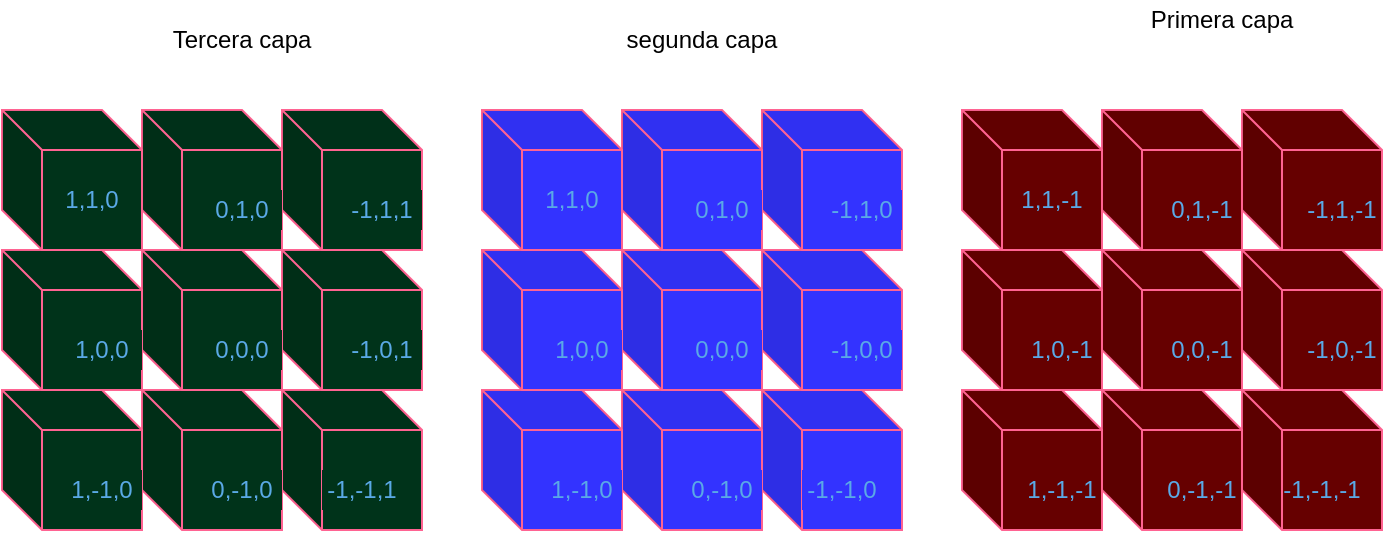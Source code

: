 <mxfile>
    <diagram id="t8sfBqM9Hvnv5O_cRyFL" name="Page-1">
        <mxGraphModel dx="813" dy="477" grid="1" gridSize="10" guides="1" tooltips="1" connect="1" arrows="1" fold="1" page="1" pageScale="1" pageWidth="850" pageHeight="1100" math="0" shadow="0">
            <root>
                <mxCell id="0"/>
                <mxCell id="1" parent="0"/>
                <mxCell id="2" value="" style="shape=cube;whiteSpace=wrap;html=1;boundedLbl=1;backgroundOutline=1;darkOpacity=0.05;darkOpacity2=0.1;rounded=0;sketch=0;strokeColor=#FF6392;fillColor=#660000;fontColor=#5AA9E6;" parent="1" vertex="1">
                    <mxGeometry x="750" y="335" width="70" height="70" as="geometry"/>
                </mxCell>
                <mxCell id="3" value="" style="shape=cube;whiteSpace=wrap;html=1;boundedLbl=1;backgroundOutline=1;darkOpacity=0.05;darkOpacity2=0.1;rounded=0;sketch=0;strokeColor=#FF6392;fillColor=#660000;fontColor=#5AA9E6;" parent="1" vertex="1">
                    <mxGeometry x="680" y="335" width="70" height="70" as="geometry"/>
                </mxCell>
                <mxCell id="4" value="" style="shape=cube;whiteSpace=wrap;html=1;boundedLbl=1;backgroundOutline=1;darkOpacity=0.05;darkOpacity2=0.1;rounded=0;sketch=0;strokeColor=#FF6392;fillColor=#660000;fontColor=#5AA9E6;" parent="1" vertex="1">
                    <mxGeometry x="610" y="335" width="70" height="70" as="geometry"/>
                </mxCell>
                <mxCell id="5" value="" style="shape=cube;whiteSpace=wrap;html=1;boundedLbl=1;backgroundOutline=1;darkOpacity=0.05;darkOpacity2=0.1;rounded=0;sketch=0;strokeColor=#FF6392;fillColor=#660000;fontColor=#5AA9E6;" parent="1" vertex="1">
                    <mxGeometry x="750" y="265" width="70" height="70" as="geometry"/>
                </mxCell>
                <mxCell id="7" value="" style="shape=cube;whiteSpace=wrap;html=1;boundedLbl=1;backgroundOutline=1;darkOpacity=0.05;darkOpacity2=0.1;rounded=0;sketch=0;strokeColor=#FF6392;fillColor=#660000;fontColor=#5AA9E6;" parent="1" vertex="1">
                    <mxGeometry x="680" y="265" width="70" height="70" as="geometry"/>
                </mxCell>
                <mxCell id="8" value="" style="shape=cube;whiteSpace=wrap;html=1;boundedLbl=1;backgroundOutline=1;darkOpacity=0.05;darkOpacity2=0.1;rounded=0;sketch=0;strokeColor=#FF6392;fillColor=#660000;fontColor=#5AA9E6;" parent="1" vertex="1">
                    <mxGeometry x="610" y="265" width="70" height="70" as="geometry"/>
                </mxCell>
                <mxCell id="9" value="-1,-1,-1" style="text;html=1;strokeColor=none;fillColor=none;align=center;verticalAlign=middle;whiteSpace=wrap;rounded=0;sketch=0;fontColor=#5AA9E6;" parent="1" vertex="1">
                    <mxGeometry x="770" y="375" width="40" height="20" as="geometry"/>
                </mxCell>
                <mxCell id="10" value="0,-1,-1" style="text;html=1;strokeColor=none;fillColor=none;align=center;verticalAlign=middle;whiteSpace=wrap;rounded=0;sketch=0;fontColor=#5AA9E6;" parent="1" vertex="1">
                    <mxGeometry x="710" y="375" width="40" height="20" as="geometry"/>
                </mxCell>
                <mxCell id="11" value="1,-1,-1" style="text;html=1;strokeColor=none;fillColor=none;align=center;verticalAlign=middle;whiteSpace=wrap;rounded=0;sketch=0;fontColor=#5AA9E6;" parent="1" vertex="1">
                    <mxGeometry x="640" y="375" width="40" height="20" as="geometry"/>
                </mxCell>
                <mxCell id="12" value="-1,0,-1" style="text;html=1;strokeColor=none;fillColor=none;align=center;verticalAlign=middle;whiteSpace=wrap;rounded=0;sketch=0;fontColor=#5AA9E6;" parent="1" vertex="1">
                    <mxGeometry x="780" y="305" width="40" height="20" as="geometry"/>
                </mxCell>
                <mxCell id="13" value="0,0,-1" style="text;html=1;strokeColor=none;fillColor=none;align=center;verticalAlign=middle;whiteSpace=wrap;rounded=0;sketch=0;fontColor=#5AA9E6;" parent="1" vertex="1">
                    <mxGeometry x="710" y="305" width="40" height="20" as="geometry"/>
                </mxCell>
                <mxCell id="14" value="1,0,-1" style="text;html=1;strokeColor=none;fillColor=none;align=center;verticalAlign=middle;whiteSpace=wrap;rounded=0;sketch=0;fontColor=#5AA9E6;" parent="1" vertex="1">
                    <mxGeometry x="640" y="305" width="40" height="20" as="geometry"/>
                </mxCell>
                <mxCell id="15" value="" style="shape=cube;whiteSpace=wrap;html=1;boundedLbl=1;backgroundOutline=1;darkOpacity=0.05;darkOpacity2=0.1;rounded=0;sketch=0;strokeColor=#FF6392;fillColor=#660000;fontColor=#5AA9E6;" parent="1" vertex="1">
                    <mxGeometry x="750" y="195" width="70" height="70" as="geometry"/>
                </mxCell>
                <mxCell id="16" value="" style="shape=cube;whiteSpace=wrap;html=1;boundedLbl=1;backgroundOutline=1;darkOpacity=0.05;darkOpacity2=0.1;rounded=0;sketch=0;strokeColor=#FF6392;fillColor=#660000;fontColor=#5AA9E6;" parent="1" vertex="1">
                    <mxGeometry x="680" y="195" width="70" height="70" as="geometry"/>
                </mxCell>
                <mxCell id="17" value="1,1,-1" style="shape=cube;whiteSpace=wrap;html=1;boundedLbl=1;backgroundOutline=1;darkOpacity=0.05;darkOpacity2=0.1;rounded=0;sketch=0;strokeColor=#FF6392;fillColor=#660000;fontColor=#5AA9E6;" parent="1" vertex="1">
                    <mxGeometry x="610" y="195" width="70" height="70" as="geometry"/>
                </mxCell>
                <mxCell id="18" value="-1,1,-1" style="text;html=1;strokeColor=none;fillColor=none;align=center;verticalAlign=middle;whiteSpace=wrap;rounded=0;sketch=0;fontColor=#5AA9E6;" parent="1" vertex="1">
                    <mxGeometry x="780" y="235" width="40" height="20" as="geometry"/>
                </mxCell>
                <mxCell id="19" value="0,1,-1" style="text;html=1;strokeColor=none;fillColor=none;align=center;verticalAlign=middle;whiteSpace=wrap;rounded=0;sketch=0;fontColor=#5AA9E6;" parent="1" vertex="1">
                    <mxGeometry x="710" y="235" width="40" height="20" as="geometry"/>
                </mxCell>
                <mxCell id="54" value="" style="shape=cube;whiteSpace=wrap;html=1;boundedLbl=1;backgroundOutline=1;darkOpacity=0.05;darkOpacity2=0.1;rounded=0;sketch=0;strokeColor=#FF6392;fillColor=#3333FF;fontColor=#5AA9E6;" parent="1" vertex="1">
                    <mxGeometry x="510" y="335" width="70" height="70" as="geometry"/>
                </mxCell>
                <mxCell id="55" value="" style="shape=cube;whiteSpace=wrap;html=1;boundedLbl=1;backgroundOutline=1;darkOpacity=0.05;darkOpacity2=0.1;rounded=0;sketch=0;strokeColor=#FF6392;fillColor=#3333FF;fontColor=#5AA9E6;" parent="1" vertex="1">
                    <mxGeometry x="440" y="335" width="70" height="70" as="geometry"/>
                </mxCell>
                <mxCell id="56" value="" style="shape=cube;whiteSpace=wrap;html=1;boundedLbl=1;backgroundOutline=1;darkOpacity=0.05;darkOpacity2=0.1;rounded=0;sketch=0;strokeColor=#FF6392;fillColor=#3333FF;fontColor=#5AA9E6;" parent="1" vertex="1">
                    <mxGeometry x="370" y="335" width="70" height="70" as="geometry"/>
                </mxCell>
                <mxCell id="57" value="" style="shape=cube;whiteSpace=wrap;html=1;boundedLbl=1;backgroundOutline=1;darkOpacity=0.05;darkOpacity2=0.1;rounded=0;sketch=0;strokeColor=#FF6392;fillColor=#3333FF;fontColor=#5AA9E6;" parent="1" vertex="1">
                    <mxGeometry x="510" y="265" width="70" height="70" as="geometry"/>
                </mxCell>
                <mxCell id="58" value="" style="shape=cube;whiteSpace=wrap;html=1;boundedLbl=1;backgroundOutline=1;darkOpacity=0.05;darkOpacity2=0.1;rounded=0;sketch=0;strokeColor=#FF6392;fillColor=#3333FF;fontColor=#5AA9E6;" parent="1" vertex="1">
                    <mxGeometry x="440" y="265" width="70" height="70" as="geometry"/>
                </mxCell>
                <mxCell id="59" value="" style="shape=cube;whiteSpace=wrap;html=1;boundedLbl=1;backgroundOutline=1;darkOpacity=0.05;darkOpacity2=0.1;rounded=0;sketch=0;strokeColor=#FF6392;fillColor=#3333FF;fontColor=#5AA9E6;" parent="1" vertex="1">
                    <mxGeometry x="370" y="265" width="70" height="70" as="geometry"/>
                </mxCell>
                <mxCell id="60" value="-1,-1,0" style="text;html=1;strokeColor=none;fillColor=#3333FF;align=center;verticalAlign=middle;whiteSpace=wrap;rounded=0;sketch=0;fontColor=#5AA9E6;" parent="1" vertex="1">
                    <mxGeometry x="530" y="375" width="40" height="20" as="geometry"/>
                </mxCell>
                <mxCell id="61" value="0,-1,0" style="text;html=1;strokeColor=none;fillColor=#3333FF;align=center;verticalAlign=middle;whiteSpace=wrap;rounded=0;sketch=0;fontColor=#5AA9E6;" parent="1" vertex="1">
                    <mxGeometry x="470" y="375" width="40" height="20" as="geometry"/>
                </mxCell>
                <mxCell id="62" value="1,-1,0" style="text;html=1;strokeColor=none;fillColor=#3333FF;align=center;verticalAlign=middle;whiteSpace=wrap;rounded=0;sketch=0;fontColor=#5AA9E6;" parent="1" vertex="1">
                    <mxGeometry x="400" y="375" width="40" height="20" as="geometry"/>
                </mxCell>
                <mxCell id="63" value="-1,0,0" style="text;html=1;strokeColor=none;fillColor=#3333FF;align=center;verticalAlign=middle;whiteSpace=wrap;rounded=0;sketch=0;fontColor=#5AA9E6;" parent="1" vertex="1">
                    <mxGeometry x="540" y="305" width="40" height="20" as="geometry"/>
                </mxCell>
                <mxCell id="64" value="0,0,0" style="text;html=1;strokeColor=none;fillColor=#3333FF;align=center;verticalAlign=middle;whiteSpace=wrap;rounded=0;sketch=0;fontColor=#5AA9E6;" parent="1" vertex="1">
                    <mxGeometry x="470" y="305" width="40" height="20" as="geometry"/>
                </mxCell>
                <mxCell id="65" value="1,0,0" style="text;html=1;strokeColor=none;fillColor=#3333FF;align=center;verticalAlign=middle;whiteSpace=wrap;rounded=0;sketch=0;fontColor=#5AA9E6;" parent="1" vertex="1">
                    <mxGeometry x="400" y="305" width="40" height="20" as="geometry"/>
                </mxCell>
                <mxCell id="66" value="" style="shape=cube;whiteSpace=wrap;html=1;boundedLbl=1;backgroundOutline=1;darkOpacity=0.05;darkOpacity2=0.1;rounded=0;sketch=0;strokeColor=#FF6392;fillColor=#3333FF;fontColor=#5AA9E6;" parent="1" vertex="1">
                    <mxGeometry x="510" y="195" width="70" height="70" as="geometry"/>
                </mxCell>
                <mxCell id="67" value="" style="shape=cube;whiteSpace=wrap;html=1;boundedLbl=1;backgroundOutline=1;darkOpacity=0.05;darkOpacity2=0.1;rounded=0;sketch=0;strokeColor=#FF6392;fillColor=#3333FF;fontColor=#5AA9E6;" parent="1" vertex="1">
                    <mxGeometry x="440" y="195" width="70" height="70" as="geometry"/>
                </mxCell>
                <mxCell id="68" value="1,1,0" style="shape=cube;whiteSpace=wrap;html=1;boundedLbl=1;backgroundOutline=1;darkOpacity=0.05;darkOpacity2=0.1;rounded=0;sketch=0;strokeColor=#FF6392;fillColor=#3333FF;fontColor=#5AA9E6;" parent="1" vertex="1">
                    <mxGeometry x="370" y="195" width="70" height="70" as="geometry"/>
                </mxCell>
                <mxCell id="69" value="-1,1,0" style="text;html=1;strokeColor=none;fillColor=#3333FF;align=center;verticalAlign=middle;whiteSpace=wrap;rounded=0;sketch=0;fontColor=#5AA9E6;" parent="1" vertex="1">
                    <mxGeometry x="540" y="235" width="40" height="20" as="geometry"/>
                </mxCell>
                <mxCell id="70" value="0,1,0" style="text;html=1;strokeColor=none;fillColor=#3333FF;align=center;verticalAlign=middle;whiteSpace=wrap;rounded=0;sketch=0;fontColor=#5AA9E6;" parent="1" vertex="1">
                    <mxGeometry x="470" y="235" width="40" height="20" as="geometry"/>
                </mxCell>
                <mxCell id="71" value="" style="shape=cube;whiteSpace=wrap;html=1;boundedLbl=1;backgroundOutline=1;darkOpacity=0.05;darkOpacity2=0.1;rounded=0;sketch=0;strokeColor=#FF6392;fillColor=#00331A;fontColor=#5AA9E6;" parent="1" vertex="1">
                    <mxGeometry x="270" y="335" width="70" height="70" as="geometry"/>
                </mxCell>
                <mxCell id="72" value="" style="shape=cube;whiteSpace=wrap;html=1;boundedLbl=1;backgroundOutline=1;darkOpacity=0.05;darkOpacity2=0.1;rounded=0;sketch=0;strokeColor=#FF6392;fillColor=#00331A;fontColor=#5AA9E6;" parent="1" vertex="1">
                    <mxGeometry x="200" y="335" width="70" height="70" as="geometry"/>
                </mxCell>
                <mxCell id="73" value="" style="shape=cube;whiteSpace=wrap;html=1;boundedLbl=1;backgroundOutline=1;darkOpacity=0.05;darkOpacity2=0.1;rounded=0;sketch=0;strokeColor=#FF6392;fillColor=#00331A;fontColor=#5AA9E6;" parent="1" vertex="1">
                    <mxGeometry x="130" y="335" width="70" height="70" as="geometry"/>
                </mxCell>
                <mxCell id="74" value="" style="shape=cube;whiteSpace=wrap;html=1;boundedLbl=1;backgroundOutline=1;darkOpacity=0.05;darkOpacity2=0.1;rounded=0;sketch=0;strokeColor=#FF6392;fillColor=#00331A;fontColor=#5AA9E6;" parent="1" vertex="1">
                    <mxGeometry x="270" y="265" width="70" height="70" as="geometry"/>
                </mxCell>
                <mxCell id="75" value="" style="shape=cube;whiteSpace=wrap;html=1;boundedLbl=1;backgroundOutline=1;darkOpacity=0.05;darkOpacity2=0.1;rounded=0;sketch=0;strokeColor=#FF6392;fillColor=#00331A;fontColor=#5AA9E6;" parent="1" vertex="1">
                    <mxGeometry x="200" y="265" width="70" height="70" as="geometry"/>
                </mxCell>
                <mxCell id="76" value="" style="shape=cube;whiteSpace=wrap;html=1;boundedLbl=1;backgroundOutline=1;darkOpacity=0.05;darkOpacity2=0.1;rounded=0;sketch=0;strokeColor=#FF6392;fillColor=#00331A;fontColor=#5AA9E6;" parent="1" vertex="1">
                    <mxGeometry x="130" y="265" width="70" height="70" as="geometry"/>
                </mxCell>
                <mxCell id="77" value="-1,-1,1" style="text;html=1;strokeColor=none;fillColor=#00331A;align=center;verticalAlign=middle;whiteSpace=wrap;rounded=0;sketch=0;fontColor=#5AA9E6;" parent="1" vertex="1">
                    <mxGeometry x="290" y="375" width="40" height="20" as="geometry"/>
                </mxCell>
                <mxCell id="78" value="0,-1,0" style="text;html=1;strokeColor=none;fillColor=#00331A;align=center;verticalAlign=middle;whiteSpace=wrap;rounded=0;sketch=0;fontColor=#5AA9E6;" parent="1" vertex="1">
                    <mxGeometry x="230" y="375" width="40" height="20" as="geometry"/>
                </mxCell>
                <mxCell id="79" value="1,-1,0" style="text;html=1;strokeColor=none;fillColor=#00331A;align=center;verticalAlign=middle;whiteSpace=wrap;rounded=0;sketch=0;fontColor=#5AA9E6;" parent="1" vertex="1">
                    <mxGeometry x="160" y="375" width="40" height="20" as="geometry"/>
                </mxCell>
                <mxCell id="80" value="-1,0,1" style="text;html=1;strokeColor=none;fillColor=#00331A;align=center;verticalAlign=middle;whiteSpace=wrap;rounded=0;sketch=0;fontColor=#5AA9E6;" parent="1" vertex="1">
                    <mxGeometry x="300" y="305" width="40" height="20" as="geometry"/>
                </mxCell>
                <mxCell id="81" value="0,0,0" style="text;html=1;strokeColor=none;fillColor=#00331A;align=center;verticalAlign=middle;whiteSpace=wrap;rounded=0;sketch=0;fontColor=#5AA9E6;" parent="1" vertex="1">
                    <mxGeometry x="230" y="305" width="40" height="20" as="geometry"/>
                </mxCell>
                <mxCell id="82" value="1,0,0" style="text;html=1;strokeColor=none;fillColor=#00331A;align=center;verticalAlign=middle;whiteSpace=wrap;rounded=0;sketch=0;fontColor=#5AA9E6;" parent="1" vertex="1">
                    <mxGeometry x="160" y="305" width="40" height="20" as="geometry"/>
                </mxCell>
                <mxCell id="83" value="" style="shape=cube;whiteSpace=wrap;html=1;boundedLbl=1;backgroundOutline=1;darkOpacity=0.05;darkOpacity2=0.1;rounded=0;sketch=0;strokeColor=#FF6392;fillColor=#00331A;fontColor=#5AA9E6;" parent="1" vertex="1">
                    <mxGeometry x="270" y="195" width="70" height="70" as="geometry"/>
                </mxCell>
                <mxCell id="84" value="" style="shape=cube;whiteSpace=wrap;html=1;boundedLbl=1;backgroundOutline=1;darkOpacity=0.05;darkOpacity2=0.1;rounded=0;sketch=0;strokeColor=#FF6392;fillColor=#00331A;fontColor=#5AA9E6;" parent="1" vertex="1">
                    <mxGeometry x="200" y="195" width="70" height="70" as="geometry"/>
                </mxCell>
                <mxCell id="85" value="1,1,0" style="shape=cube;whiteSpace=wrap;html=1;boundedLbl=1;backgroundOutline=1;darkOpacity=0.05;darkOpacity2=0.1;rounded=0;sketch=0;strokeColor=#FF6392;fillColor=#00331A;fontColor=#5AA9E6;" parent="1" vertex="1">
                    <mxGeometry x="130" y="195" width="70" height="70" as="geometry"/>
                </mxCell>
                <mxCell id="86" value="-1,1,1" style="text;html=1;strokeColor=none;fillColor=#00331A;align=center;verticalAlign=middle;whiteSpace=wrap;rounded=0;sketch=0;fontColor=#5AA9E6;" parent="1" vertex="1">
                    <mxGeometry x="300" y="235" width="40" height="20" as="geometry"/>
                </mxCell>
                <mxCell id="87" value="0,1,0" style="text;html=1;strokeColor=none;fillColor=#00331A;align=center;verticalAlign=middle;whiteSpace=wrap;rounded=0;sketch=0;fontColor=#5AA9E6;" parent="1" vertex="1">
                    <mxGeometry x="230" y="235" width="40" height="20" as="geometry"/>
                </mxCell>
                <mxCell id="90" value="Primera capa" style="text;html=1;strokeColor=none;fillColor=none;align=center;verticalAlign=middle;whiteSpace=wrap;rounded=0;" vertex="1" parent="1">
                    <mxGeometry x="690" y="140" width="100" height="20" as="geometry"/>
                </mxCell>
                <mxCell id="91" value="segunda capa" style="text;html=1;strokeColor=none;fillColor=none;align=center;verticalAlign=middle;whiteSpace=wrap;rounded=0;" vertex="1" parent="1">
                    <mxGeometry x="430" y="150" width="100" height="20" as="geometry"/>
                </mxCell>
                <mxCell id="92" value="Tercera capa" style="text;html=1;strokeColor=none;fillColor=none;align=center;verticalAlign=middle;whiteSpace=wrap;rounded=0;" vertex="1" parent="1">
                    <mxGeometry x="200" y="150" width="100" height="20" as="geometry"/>
                </mxCell>
            </root>
        </mxGraphModel>
    </diagram>
</mxfile>